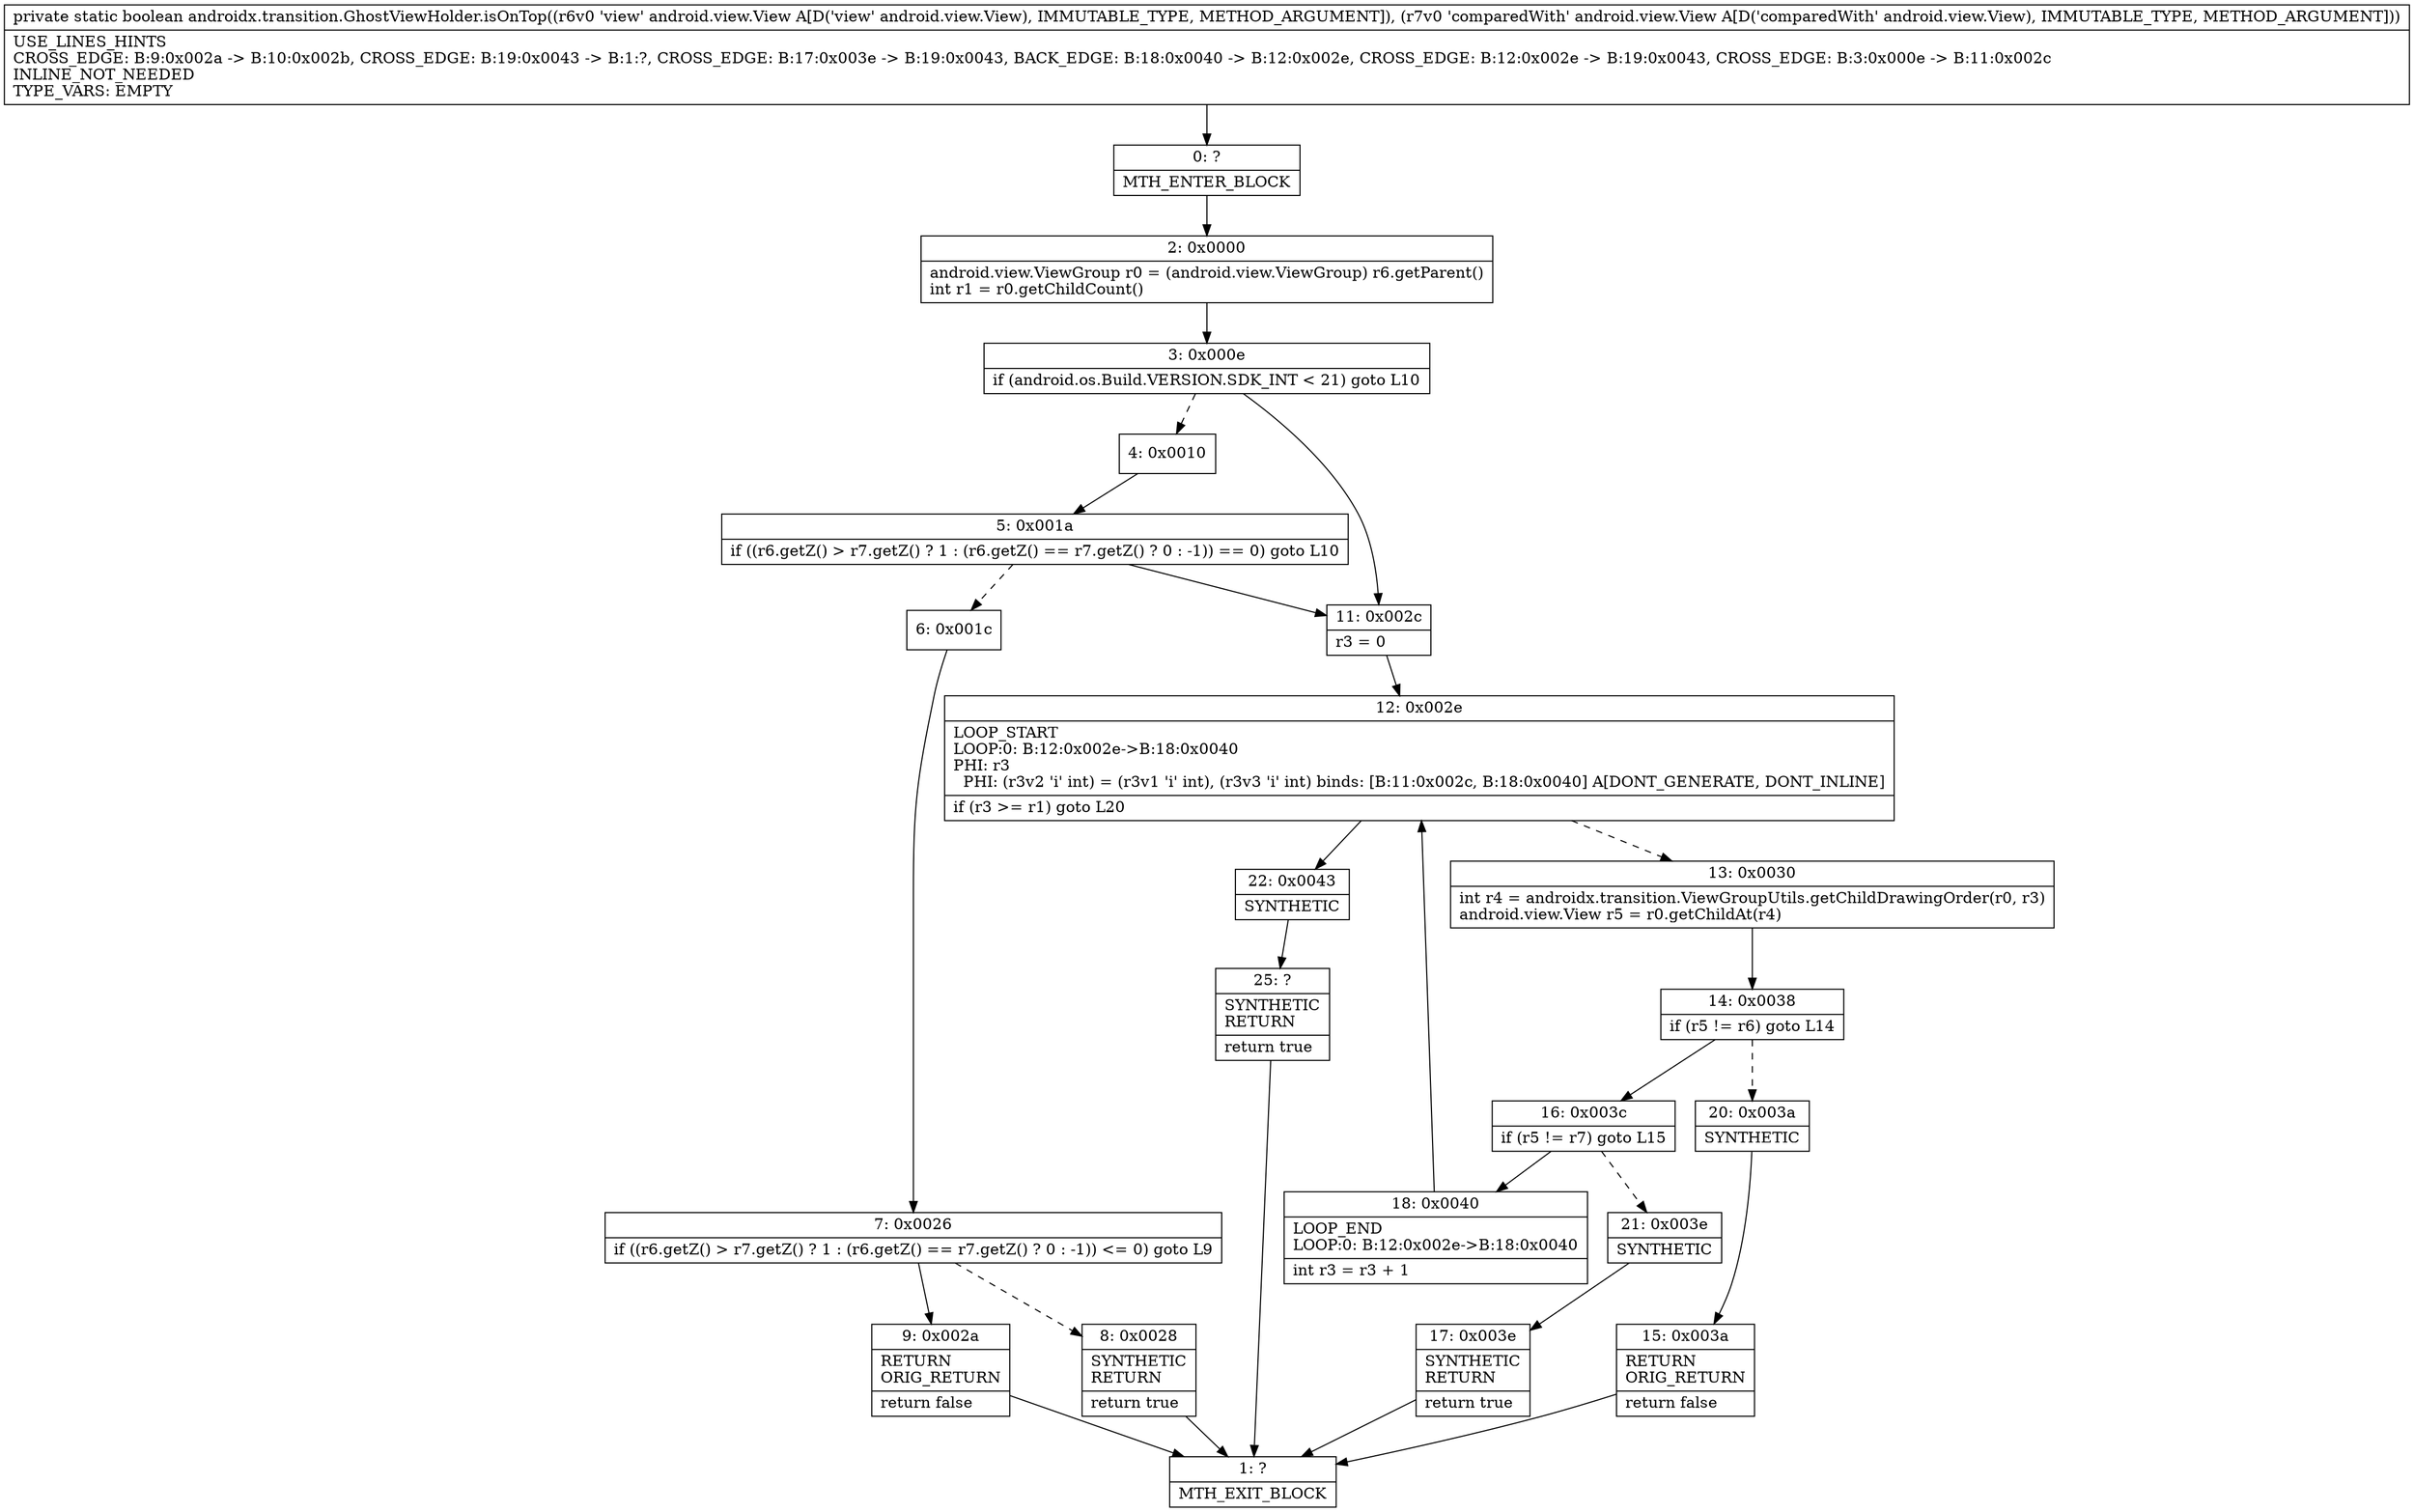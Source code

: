 digraph "CFG forandroidx.transition.GhostViewHolder.isOnTop(Landroid\/view\/View;Landroid\/view\/View;)Z" {
Node_0 [shape=record,label="{0\:\ ?|MTH_ENTER_BLOCK\l}"];
Node_2 [shape=record,label="{2\:\ 0x0000|android.view.ViewGroup r0 = (android.view.ViewGroup) r6.getParent()\lint r1 = r0.getChildCount()\l}"];
Node_3 [shape=record,label="{3\:\ 0x000e|if (android.os.Build.VERSION.SDK_INT \< 21) goto L10\l}"];
Node_4 [shape=record,label="{4\:\ 0x0010}"];
Node_5 [shape=record,label="{5\:\ 0x001a|if ((r6.getZ() \> r7.getZ() ? 1 : (r6.getZ() == r7.getZ() ? 0 : \-1)) == 0) goto L10\l}"];
Node_6 [shape=record,label="{6\:\ 0x001c}"];
Node_7 [shape=record,label="{7\:\ 0x0026|if ((r6.getZ() \> r7.getZ() ? 1 : (r6.getZ() == r7.getZ() ? 0 : \-1)) \<= 0) goto L9\l}"];
Node_8 [shape=record,label="{8\:\ 0x0028|SYNTHETIC\lRETURN\l|return true\l}"];
Node_1 [shape=record,label="{1\:\ ?|MTH_EXIT_BLOCK\l}"];
Node_9 [shape=record,label="{9\:\ 0x002a|RETURN\lORIG_RETURN\l|return false\l}"];
Node_11 [shape=record,label="{11\:\ 0x002c|r3 = 0\l}"];
Node_12 [shape=record,label="{12\:\ 0x002e|LOOP_START\lLOOP:0: B:12:0x002e\-\>B:18:0x0040\lPHI: r3 \l  PHI: (r3v2 'i' int) = (r3v1 'i' int), (r3v3 'i' int) binds: [B:11:0x002c, B:18:0x0040] A[DONT_GENERATE, DONT_INLINE]\l|if (r3 \>= r1) goto L20\l}"];
Node_13 [shape=record,label="{13\:\ 0x0030|int r4 = androidx.transition.ViewGroupUtils.getChildDrawingOrder(r0, r3)\landroid.view.View r5 = r0.getChildAt(r4)\l}"];
Node_14 [shape=record,label="{14\:\ 0x0038|if (r5 != r6) goto L14\l}"];
Node_16 [shape=record,label="{16\:\ 0x003c|if (r5 != r7) goto L15\l}"];
Node_18 [shape=record,label="{18\:\ 0x0040|LOOP_END\lLOOP:0: B:12:0x002e\-\>B:18:0x0040\l|int r3 = r3 + 1\l}"];
Node_21 [shape=record,label="{21\:\ 0x003e|SYNTHETIC\l}"];
Node_17 [shape=record,label="{17\:\ 0x003e|SYNTHETIC\lRETURN\l|return true\l}"];
Node_20 [shape=record,label="{20\:\ 0x003a|SYNTHETIC\l}"];
Node_15 [shape=record,label="{15\:\ 0x003a|RETURN\lORIG_RETURN\l|return false\l}"];
Node_22 [shape=record,label="{22\:\ 0x0043|SYNTHETIC\l}"];
Node_25 [shape=record,label="{25\:\ ?|SYNTHETIC\lRETURN\l|return true\l}"];
MethodNode[shape=record,label="{private static boolean androidx.transition.GhostViewHolder.isOnTop((r6v0 'view' android.view.View A[D('view' android.view.View), IMMUTABLE_TYPE, METHOD_ARGUMENT]), (r7v0 'comparedWith' android.view.View A[D('comparedWith' android.view.View), IMMUTABLE_TYPE, METHOD_ARGUMENT]))  | USE_LINES_HINTS\lCROSS_EDGE: B:9:0x002a \-\> B:10:0x002b, CROSS_EDGE: B:19:0x0043 \-\> B:1:?, CROSS_EDGE: B:17:0x003e \-\> B:19:0x0043, BACK_EDGE: B:18:0x0040 \-\> B:12:0x002e, CROSS_EDGE: B:12:0x002e \-\> B:19:0x0043, CROSS_EDGE: B:3:0x000e \-\> B:11:0x002c\lINLINE_NOT_NEEDED\lTYPE_VARS: EMPTY\l}"];
MethodNode -> Node_0;Node_0 -> Node_2;
Node_2 -> Node_3;
Node_3 -> Node_4[style=dashed];
Node_3 -> Node_11;
Node_4 -> Node_5;
Node_5 -> Node_6[style=dashed];
Node_5 -> Node_11;
Node_6 -> Node_7;
Node_7 -> Node_8[style=dashed];
Node_7 -> Node_9;
Node_8 -> Node_1;
Node_9 -> Node_1;
Node_11 -> Node_12;
Node_12 -> Node_13[style=dashed];
Node_12 -> Node_22;
Node_13 -> Node_14;
Node_14 -> Node_16;
Node_14 -> Node_20[style=dashed];
Node_16 -> Node_18;
Node_16 -> Node_21[style=dashed];
Node_18 -> Node_12;
Node_21 -> Node_17;
Node_17 -> Node_1;
Node_20 -> Node_15;
Node_15 -> Node_1;
Node_22 -> Node_25;
Node_25 -> Node_1;
}

